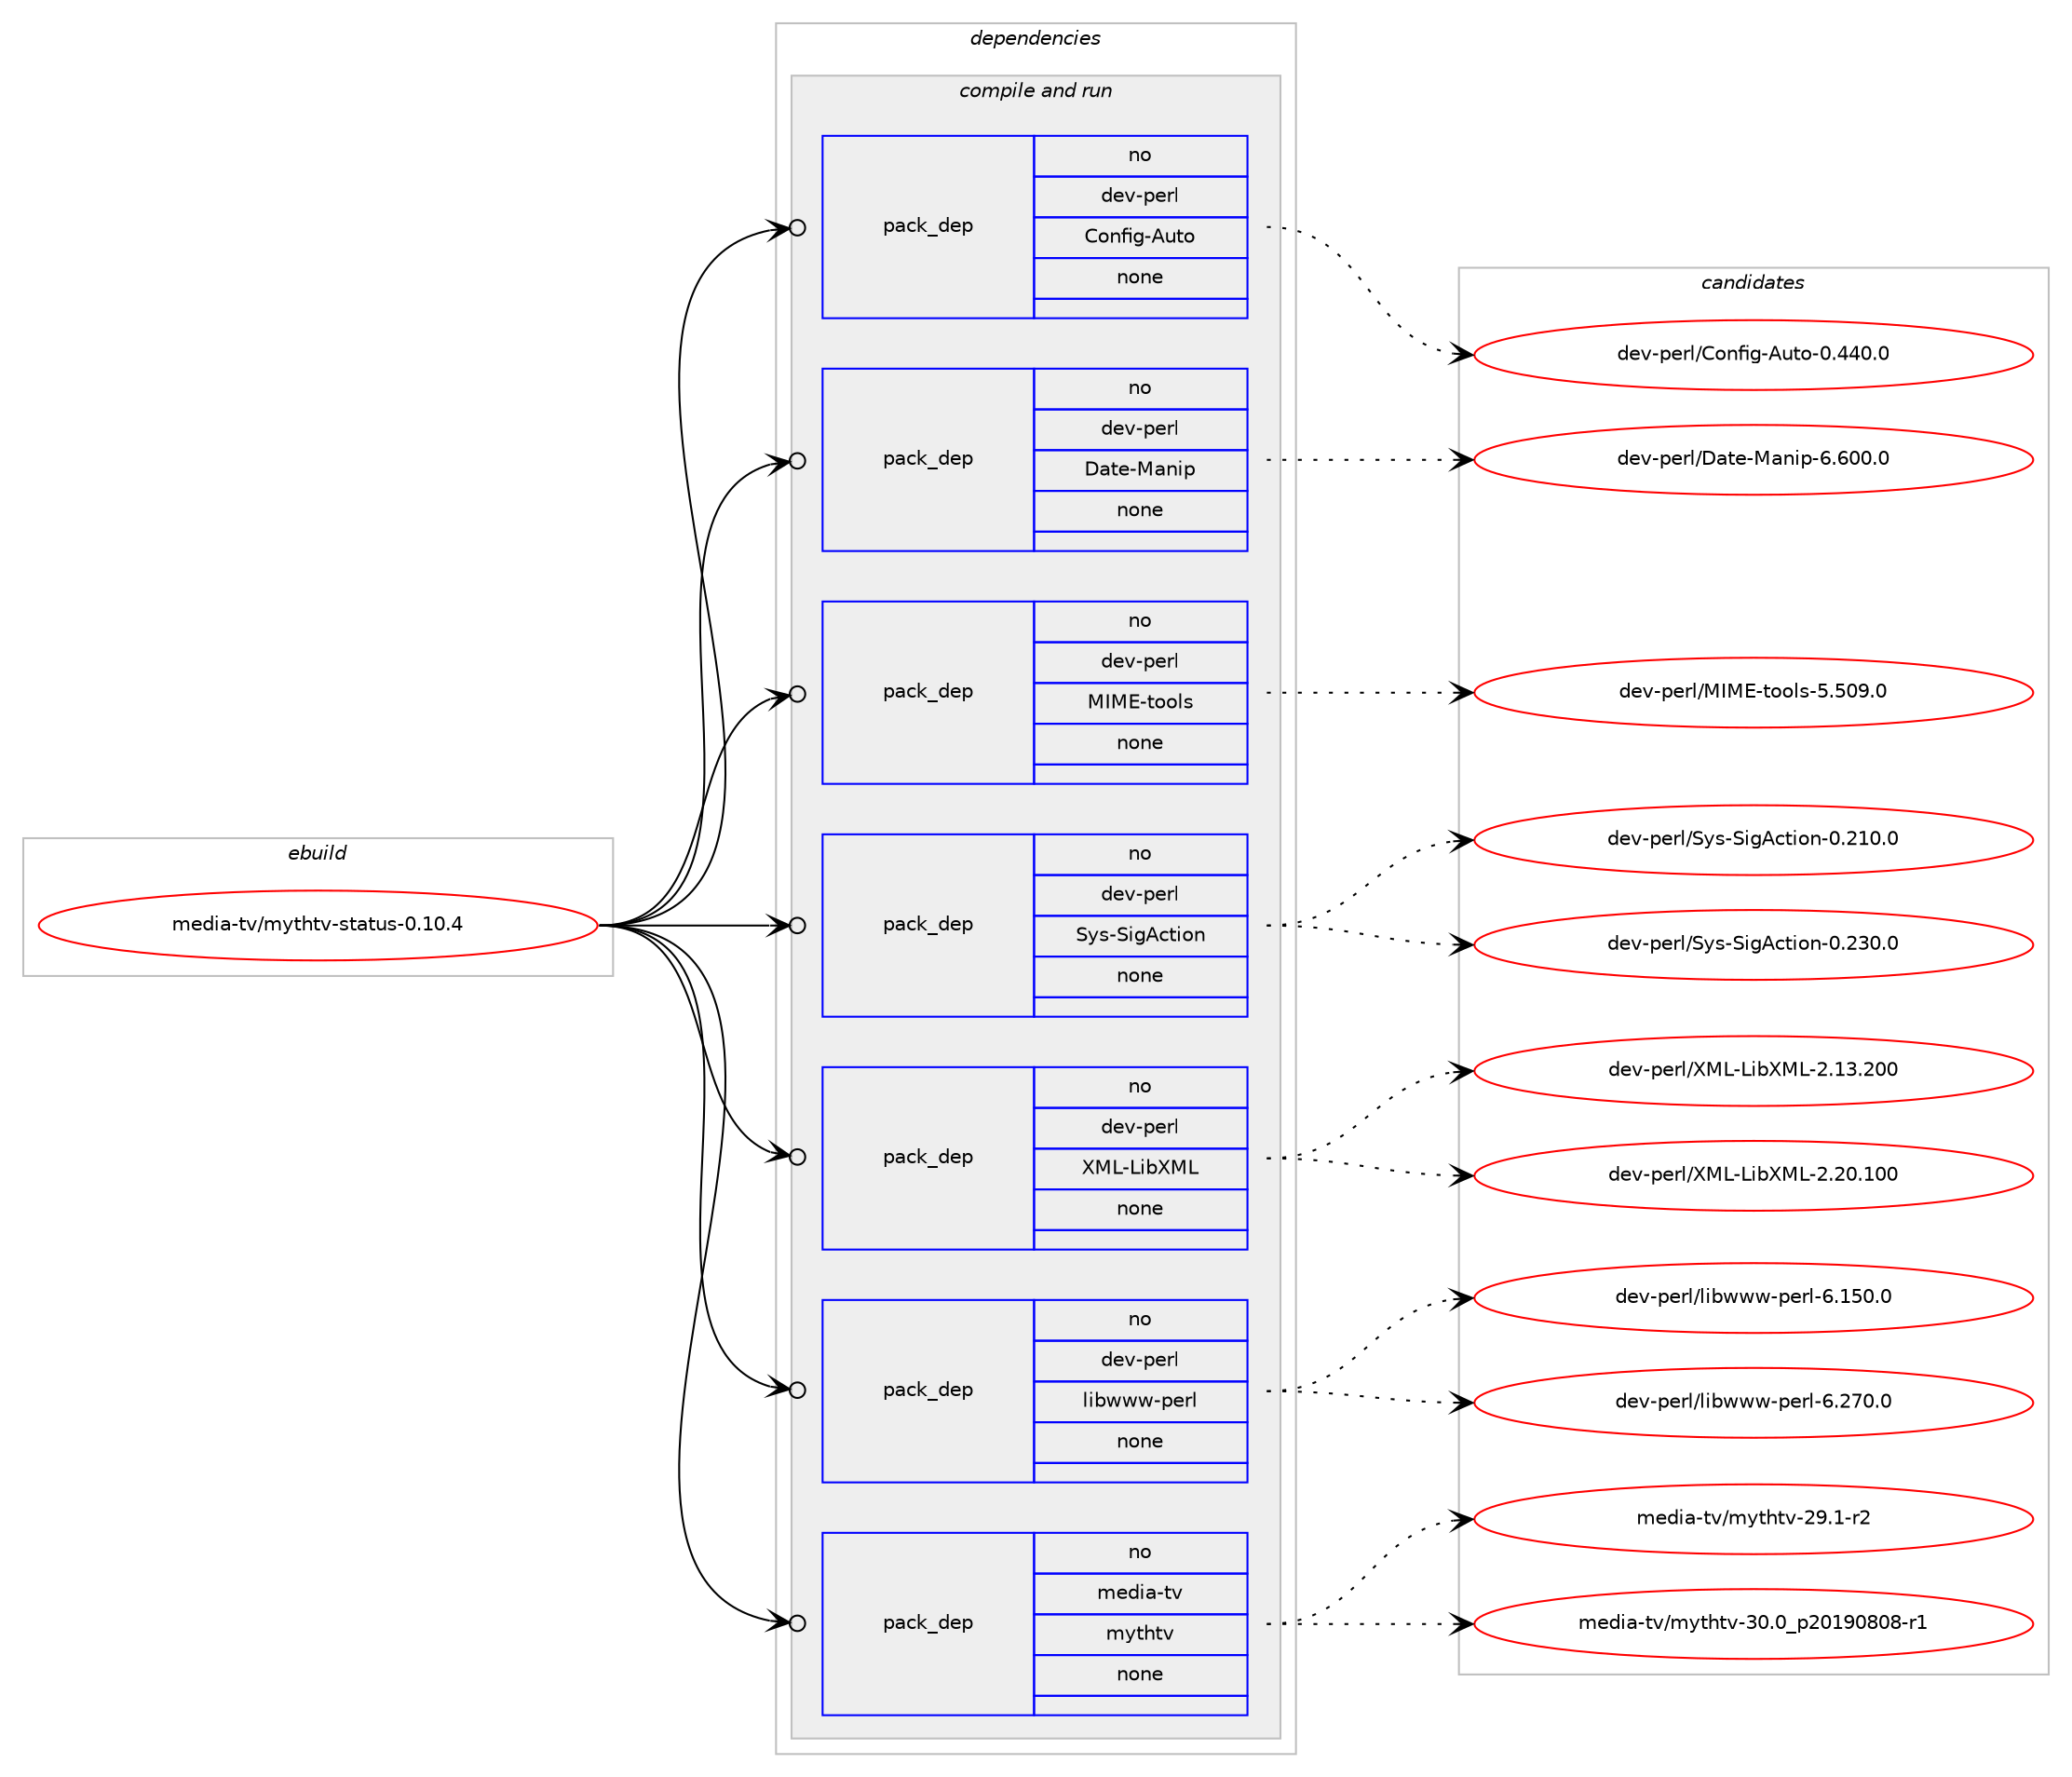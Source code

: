 digraph prolog {

# *************
# Graph options
# *************

newrank=true;
concentrate=true;
compound=true;
graph [rankdir=LR,fontname=Helvetica,fontsize=10,ranksep=1.5];#, ranksep=2.5, nodesep=0.2];
edge  [arrowhead=vee];
node  [fontname=Helvetica,fontsize=10];

# **********
# The ebuild
# **********

subgraph cluster_leftcol {
color=gray;
rank=same;
label=<<i>ebuild</i>>;
id [label="media-tv/mythtv-status-0.10.4", color=red, width=4, href="../media-tv/mythtv-status-0.10.4.svg"];
}

# ****************
# The dependencies
# ****************

subgraph cluster_midcol {
color=gray;
label=<<i>dependencies</i>>;
subgraph cluster_compile {
fillcolor="#eeeeee";
style=filled;
label=<<i>compile</i>>;
}
subgraph cluster_compileandrun {
fillcolor="#eeeeee";
style=filled;
label=<<i>compile and run</i>>;
subgraph pack595744 {
dependency805460 [label=<<TABLE BORDER="0" CELLBORDER="1" CELLSPACING="0" CELLPADDING="4" WIDTH="220"><TR><TD ROWSPAN="6" CELLPADDING="30">pack_dep</TD></TR><TR><TD WIDTH="110">no</TD></TR><TR><TD>dev-perl</TD></TR><TR><TD>Config-Auto</TD></TR><TR><TD>none</TD></TR><TR><TD></TD></TR></TABLE>>, shape=none, color=blue];
}
id:e -> dependency805460:w [weight=20,style="solid",arrowhead="odotvee"];
subgraph pack595745 {
dependency805461 [label=<<TABLE BORDER="0" CELLBORDER="1" CELLSPACING="0" CELLPADDING="4" WIDTH="220"><TR><TD ROWSPAN="6" CELLPADDING="30">pack_dep</TD></TR><TR><TD WIDTH="110">no</TD></TR><TR><TD>dev-perl</TD></TR><TR><TD>Date-Manip</TD></TR><TR><TD>none</TD></TR><TR><TD></TD></TR></TABLE>>, shape=none, color=blue];
}
id:e -> dependency805461:w [weight=20,style="solid",arrowhead="odotvee"];
subgraph pack595746 {
dependency805462 [label=<<TABLE BORDER="0" CELLBORDER="1" CELLSPACING="0" CELLPADDING="4" WIDTH="220"><TR><TD ROWSPAN="6" CELLPADDING="30">pack_dep</TD></TR><TR><TD WIDTH="110">no</TD></TR><TR><TD>dev-perl</TD></TR><TR><TD>MIME-tools</TD></TR><TR><TD>none</TD></TR><TR><TD></TD></TR></TABLE>>, shape=none, color=blue];
}
id:e -> dependency805462:w [weight=20,style="solid",arrowhead="odotvee"];
subgraph pack595747 {
dependency805463 [label=<<TABLE BORDER="0" CELLBORDER="1" CELLSPACING="0" CELLPADDING="4" WIDTH="220"><TR><TD ROWSPAN="6" CELLPADDING="30">pack_dep</TD></TR><TR><TD WIDTH="110">no</TD></TR><TR><TD>dev-perl</TD></TR><TR><TD>Sys-SigAction</TD></TR><TR><TD>none</TD></TR><TR><TD></TD></TR></TABLE>>, shape=none, color=blue];
}
id:e -> dependency805463:w [weight=20,style="solid",arrowhead="odotvee"];
subgraph pack595748 {
dependency805464 [label=<<TABLE BORDER="0" CELLBORDER="1" CELLSPACING="0" CELLPADDING="4" WIDTH="220"><TR><TD ROWSPAN="6" CELLPADDING="30">pack_dep</TD></TR><TR><TD WIDTH="110">no</TD></TR><TR><TD>dev-perl</TD></TR><TR><TD>XML-LibXML</TD></TR><TR><TD>none</TD></TR><TR><TD></TD></TR></TABLE>>, shape=none, color=blue];
}
id:e -> dependency805464:w [weight=20,style="solid",arrowhead="odotvee"];
subgraph pack595749 {
dependency805465 [label=<<TABLE BORDER="0" CELLBORDER="1" CELLSPACING="0" CELLPADDING="4" WIDTH="220"><TR><TD ROWSPAN="6" CELLPADDING="30">pack_dep</TD></TR><TR><TD WIDTH="110">no</TD></TR><TR><TD>dev-perl</TD></TR><TR><TD>libwww-perl</TD></TR><TR><TD>none</TD></TR><TR><TD></TD></TR></TABLE>>, shape=none, color=blue];
}
id:e -> dependency805465:w [weight=20,style="solid",arrowhead="odotvee"];
subgraph pack595750 {
dependency805466 [label=<<TABLE BORDER="0" CELLBORDER="1" CELLSPACING="0" CELLPADDING="4" WIDTH="220"><TR><TD ROWSPAN="6" CELLPADDING="30">pack_dep</TD></TR><TR><TD WIDTH="110">no</TD></TR><TR><TD>media-tv</TD></TR><TR><TD>mythtv</TD></TR><TR><TD>none</TD></TR><TR><TD></TD></TR></TABLE>>, shape=none, color=blue];
}
id:e -> dependency805466:w [weight=20,style="solid",arrowhead="odotvee"];
}
subgraph cluster_run {
fillcolor="#eeeeee";
style=filled;
label=<<i>run</i>>;
}
}

# **************
# The candidates
# **************

subgraph cluster_choices {
rank=same;
color=gray;
label=<<i>candidates</i>>;

subgraph choice595744 {
color=black;
nodesep=1;
choice10010111845112101114108476711111010210510345651171161114548465252484648 [label="dev-perl/Config-Auto-0.440.0", color=red, width=4,href="../dev-perl/Config-Auto-0.440.0.svg"];
dependency805460:e -> choice10010111845112101114108476711111010210510345651171161114548465252484648:w [style=dotted,weight="100"];
}
subgraph choice595745 {
color=black;
nodesep=1;
choice100101118451121011141084768971161014577971101051124554465448484648 [label="dev-perl/Date-Manip-6.600.0", color=red, width=4,href="../dev-perl/Date-Manip-6.600.0.svg"];
dependency805461:e -> choice100101118451121011141084768971161014577971101051124554465448484648:w [style=dotted,weight="100"];
}
subgraph choice595746 {
color=black;
nodesep=1;
choice100101118451121011141084777737769451161111111081154553465348574648 [label="dev-perl/MIME-tools-5.509.0", color=red, width=4,href="../dev-perl/MIME-tools-5.509.0.svg"];
dependency805462:e -> choice100101118451121011141084777737769451161111111081154553465348574648:w [style=dotted,weight="100"];
}
subgraph choice595747 {
color=black;
nodesep=1;
choice100101118451121011141084783121115458310510365991161051111104548465049484648 [label="dev-perl/Sys-SigAction-0.210.0", color=red, width=4,href="../dev-perl/Sys-SigAction-0.210.0.svg"];
choice100101118451121011141084783121115458310510365991161051111104548465051484648 [label="dev-perl/Sys-SigAction-0.230.0", color=red, width=4,href="../dev-perl/Sys-SigAction-0.230.0.svg"];
dependency805463:e -> choice100101118451121011141084783121115458310510365991161051111104548465049484648:w [style=dotted,weight="100"];
dependency805463:e -> choice100101118451121011141084783121115458310510365991161051111104548465051484648:w [style=dotted,weight="100"];
}
subgraph choice595748 {
color=black;
nodesep=1;
choice1001011184511210111410847887776457610598887776455046495146504848 [label="dev-perl/XML-LibXML-2.13.200", color=red, width=4,href="../dev-perl/XML-LibXML-2.13.200.svg"];
choice1001011184511210111410847887776457610598887776455046504846494848 [label="dev-perl/XML-LibXML-2.20.100", color=red, width=4,href="../dev-perl/XML-LibXML-2.20.100.svg"];
dependency805464:e -> choice1001011184511210111410847887776457610598887776455046495146504848:w [style=dotted,weight="100"];
dependency805464:e -> choice1001011184511210111410847887776457610598887776455046504846494848:w [style=dotted,weight="100"];
}
subgraph choice595749 {
color=black;
nodesep=1;
choice100101118451121011141084710810598119119119451121011141084554464953484648 [label="dev-perl/libwww-perl-6.150.0", color=red, width=4,href="../dev-perl/libwww-perl-6.150.0.svg"];
choice100101118451121011141084710810598119119119451121011141084554465055484648 [label="dev-perl/libwww-perl-6.270.0", color=red, width=4,href="../dev-perl/libwww-perl-6.270.0.svg"];
dependency805465:e -> choice100101118451121011141084710810598119119119451121011141084554464953484648:w [style=dotted,weight="100"];
dependency805465:e -> choice100101118451121011141084710810598119119119451121011141084554465055484648:w [style=dotted,weight="100"];
}
subgraph choice595750 {
color=black;
nodesep=1;
choice10910110010597451161184710912111610411611845505746494511450 [label="media-tv/mythtv-29.1-r2", color=red, width=4,href="../media-tv/mythtv-29.1-r2.svg"];
choice10910110010597451161184710912111610411611845514846489511250484957485648564511449 [label="media-tv/mythtv-30.0_p20190808-r1", color=red, width=4,href="../media-tv/mythtv-30.0_p20190808-r1.svg"];
dependency805466:e -> choice10910110010597451161184710912111610411611845505746494511450:w [style=dotted,weight="100"];
dependency805466:e -> choice10910110010597451161184710912111610411611845514846489511250484957485648564511449:w [style=dotted,weight="100"];
}
}

}
